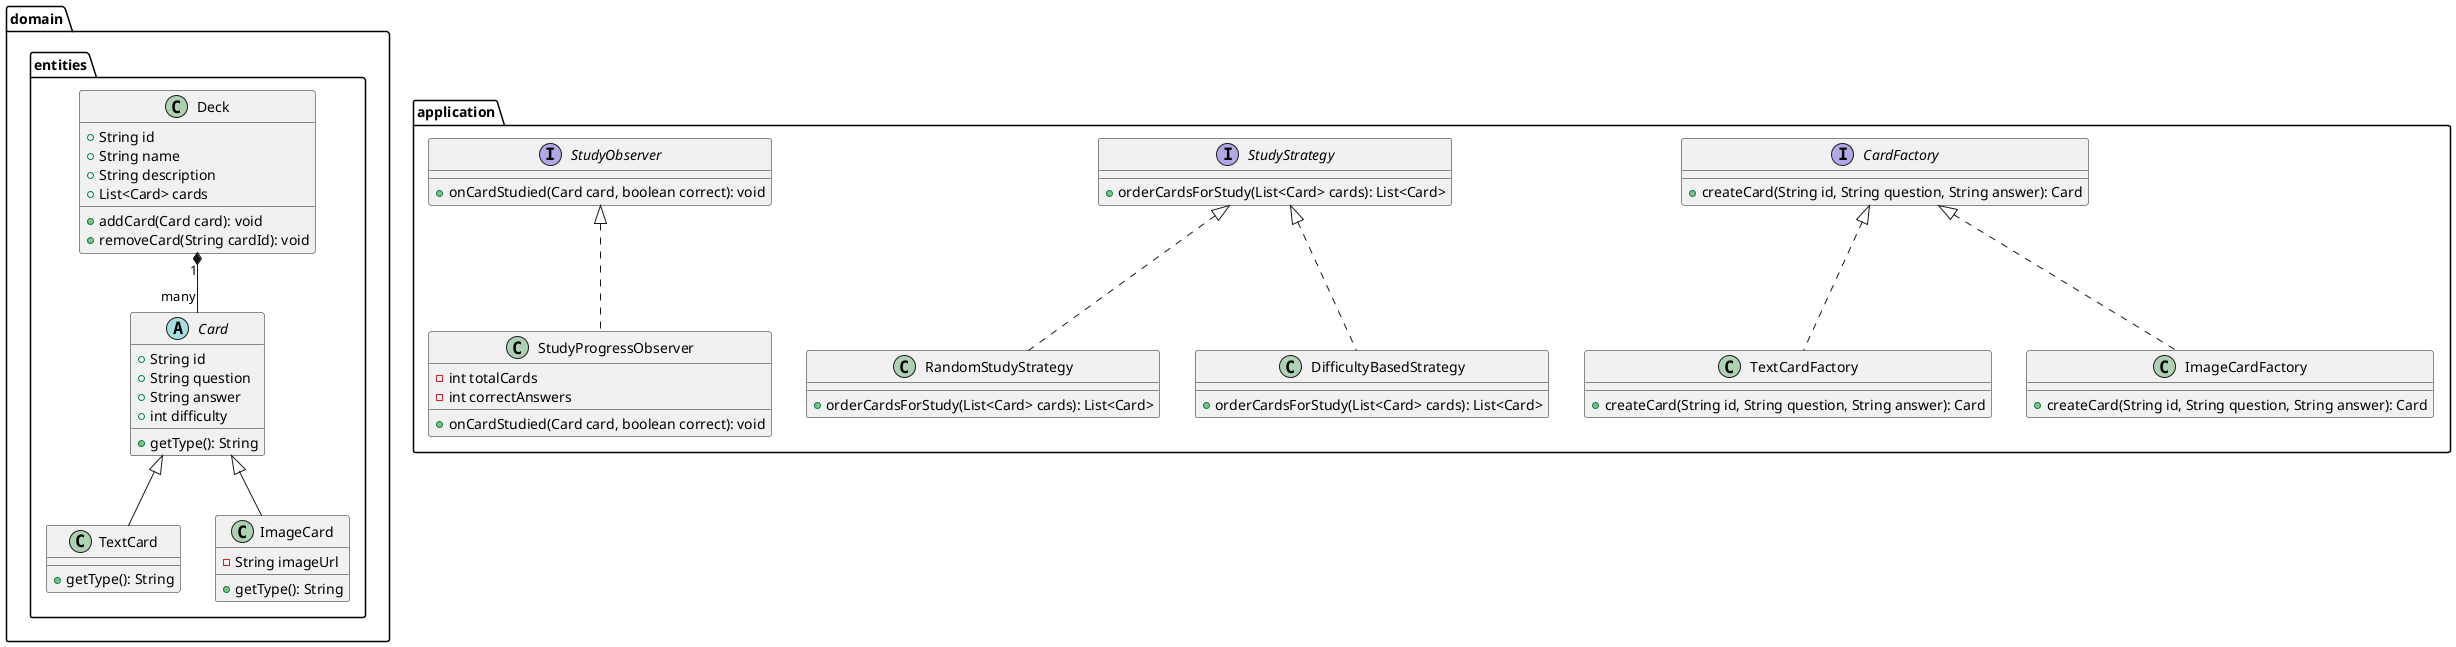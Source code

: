 @startuml
package "domain.entities" {
  abstract class Card {
    +String id
    +String question
    +String answer
    +int difficulty
    +getType(): String
  }
  class TextCard {
    +getType(): String
  }
  class ImageCard {
    -String imageUrl
    +getType(): String
  }
  class Deck {
    +String id
    +String name
    +String description
    +List<Card> cards
    +addCard(Card card): void
    +removeCard(String cardId): void
  }
}

package "application" {
  interface CardFactory {
    +createCard(String id, String question, String answer): Card
  }
  class TextCardFactory {
    +createCard(String id, String question, String answer): Card
  }
  class ImageCardFactory {
    +createCard(String id, String question, String answer): Card
  }
  interface StudyStrategy {
    +orderCardsForStudy(List<Card> cards): List<Card>
  }
  class RandomStudyStrategy {
    +orderCardsForStudy(List<Card> cards): List<Card>
  }
  class DifficultyBasedStrategy {
    +orderCardsForStudy(List<Card> cards): List<Card>
  }
  interface StudyObserver {
    +onCardStudied(Card card, boolean correct): void
  }
  class StudyProgressObserver {
    -int totalCards
    -int correctAnswers
    +onCardStudied(Card card, boolean correct): void
  }
}

Card <|-- TextCard
Card <|-- ImageCard
Deck "1" *-- "many" Card
CardFactory <|.. TextCardFactory
CardFactory <|.. ImageCardFactory
StudyStrategy <|.. RandomStudyStrategy
StudyStrategy <|.. DifficultyBasedStrategy
StudyObserver <|.. StudyProgressObserver
@enduml